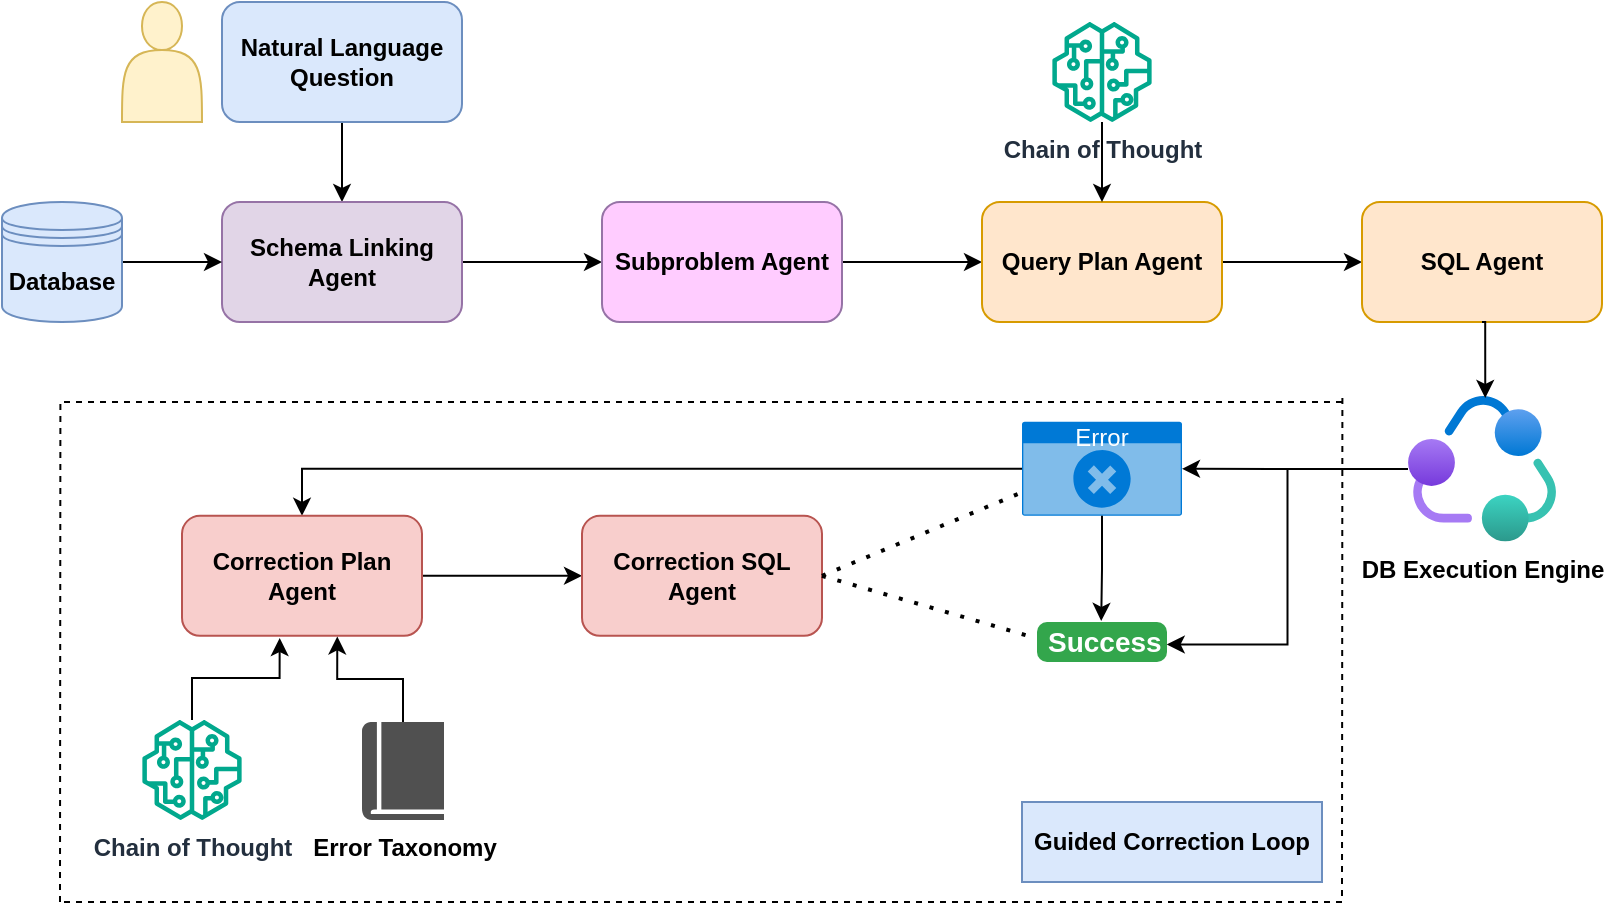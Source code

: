 <mxfile version="28.1.1">
  <diagram name="Architecture Diagram" id="Ko6IWJUo00foTR1ypbKW">
    <mxGraphModel dx="1042" dy="527" grid="1" gridSize="10" guides="1" tooltips="1" connect="1" arrows="1" fold="1" page="1" pageScale="1" pageWidth="1654" pageHeight="1169" math="0" shadow="0">
      <root>
        <mxCell id="0" />
        <mxCell id="1" parent="0" />
        <mxCell id="P8z0yF2TY8jVJ0Mt92xy-21" value="" style="shape=actor;whiteSpace=wrap;html=1;fillColor=#fff2cc;strokeColor=#d6b656;" parent="1" vertex="1">
          <mxGeometry x="70" y="60" width="40" height="60" as="geometry" />
        </mxCell>
        <mxCell id="9OZEVoF2wYFrkOPVRweP-17" style="edgeStyle=orthogonalEdgeStyle;rounded=0;orthogonalLoop=1;jettySize=auto;html=1;exitX=0.5;exitY=1;exitDx=0;exitDy=0;entryX=0.5;entryY=0;entryDx=0;entryDy=0;" edge="1" parent="1" source="P8z0yF2TY8jVJ0Mt92xy-22" target="9OZEVoF2wYFrkOPVRweP-1">
          <mxGeometry relative="1" as="geometry" />
        </mxCell>
        <mxCell id="P8z0yF2TY8jVJ0Mt92xy-22" value="&lt;div&gt;&lt;b&gt;Natural Language Question&lt;/b&gt;&lt;/div&gt;" style="rounded=1;whiteSpace=wrap;html=1;fillColor=#dae8fc;strokeColor=#6c8ebf;" parent="1" vertex="1">
          <mxGeometry x="120" y="60" width="120" height="60" as="geometry" />
        </mxCell>
        <mxCell id="9OZEVoF2wYFrkOPVRweP-19" style="edgeStyle=orthogonalEdgeStyle;rounded=0;orthogonalLoop=1;jettySize=auto;html=1;exitX=1;exitY=0.5;exitDx=0;exitDy=0;entryX=0;entryY=0.5;entryDx=0;entryDy=0;" edge="1" parent="1" source="9OZEVoF2wYFrkOPVRweP-1" target="9OZEVoF2wYFrkOPVRweP-3">
          <mxGeometry relative="1" as="geometry" />
        </mxCell>
        <mxCell id="9OZEVoF2wYFrkOPVRweP-1" value="&lt;b&gt;Schema Linking Agent&lt;/b&gt;" style="rounded=1;whiteSpace=wrap;html=1;fillColor=#e1d5e7;strokeColor=#9673a6;" vertex="1" parent="1">
          <mxGeometry x="120" y="160" width="120" height="60" as="geometry" />
        </mxCell>
        <mxCell id="9OZEVoF2wYFrkOPVRweP-18" style="edgeStyle=orthogonalEdgeStyle;rounded=0;orthogonalLoop=1;jettySize=auto;html=1;exitX=1;exitY=0.5;exitDx=0;exitDy=0;entryX=0;entryY=0.5;entryDx=0;entryDy=0;" edge="1" parent="1" source="9OZEVoF2wYFrkOPVRweP-2" target="9OZEVoF2wYFrkOPVRweP-1">
          <mxGeometry relative="1" as="geometry" />
        </mxCell>
        <mxCell id="9OZEVoF2wYFrkOPVRweP-2" value="&lt;b&gt;Database&lt;/b&gt;" style="shape=datastore;whiteSpace=wrap;html=1;fillColor=#dae8fc;strokeColor=#6c8ebf;" vertex="1" parent="1">
          <mxGeometry x="10" y="160" width="60" height="60" as="geometry" />
        </mxCell>
        <mxCell id="9OZEVoF2wYFrkOPVRweP-20" style="edgeStyle=orthogonalEdgeStyle;rounded=0;orthogonalLoop=1;jettySize=auto;html=1;exitX=1;exitY=0.5;exitDx=0;exitDy=0;" edge="1" parent="1" source="9OZEVoF2wYFrkOPVRweP-3" target="9OZEVoF2wYFrkOPVRweP-4">
          <mxGeometry relative="1" as="geometry" />
        </mxCell>
        <mxCell id="9OZEVoF2wYFrkOPVRweP-3" value="&lt;b&gt;Subproblem Agent&lt;/b&gt;" style="rounded=1;whiteSpace=wrap;html=1;fillColor=#FFCCFF;strokeColor=#9673a6;" vertex="1" parent="1">
          <mxGeometry x="310" y="160" width="120" height="60" as="geometry" />
        </mxCell>
        <mxCell id="9OZEVoF2wYFrkOPVRweP-21" style="edgeStyle=orthogonalEdgeStyle;rounded=0;orthogonalLoop=1;jettySize=auto;html=1;exitX=1;exitY=0.5;exitDx=0;exitDy=0;entryX=0;entryY=0.5;entryDx=0;entryDy=0;" edge="1" parent="1" source="9OZEVoF2wYFrkOPVRweP-4" target="9OZEVoF2wYFrkOPVRweP-6">
          <mxGeometry relative="1" as="geometry" />
        </mxCell>
        <mxCell id="9OZEVoF2wYFrkOPVRweP-4" value="&lt;b&gt;Query Plan Agent&lt;/b&gt;" style="rounded=1;whiteSpace=wrap;html=1;fillColor=#ffe6cc;strokeColor=#d79b00;" vertex="1" parent="1">
          <mxGeometry x="500" y="160" width="120" height="60" as="geometry" />
        </mxCell>
        <mxCell id="9OZEVoF2wYFrkOPVRweP-22" style="edgeStyle=orthogonalEdgeStyle;rounded=0;orthogonalLoop=1;jettySize=auto;html=1;entryX=0.5;entryY=0;entryDx=0;entryDy=0;" edge="1" parent="1" source="9OZEVoF2wYFrkOPVRweP-5" target="9OZEVoF2wYFrkOPVRweP-4">
          <mxGeometry relative="1" as="geometry" />
        </mxCell>
        <mxCell id="9OZEVoF2wYFrkOPVRweP-5" value="&lt;b&gt;Chain of Thought&lt;/b&gt;" style="sketch=0;outlineConnect=0;fontColor=#232F3E;gradientColor=none;fillColor=#01A88D;strokeColor=none;dashed=0;verticalLabelPosition=bottom;verticalAlign=top;align=center;html=1;fontSize=12;fontStyle=0;aspect=fixed;pointerEvents=1;shape=mxgraph.aws4.sagemaker_model;" vertex="1" parent="1">
          <mxGeometry x="535" y="70" width="50" height="50" as="geometry" />
        </mxCell>
        <mxCell id="9OZEVoF2wYFrkOPVRweP-6" value="&lt;b&gt;SQL Agent&lt;/b&gt;" style="rounded=1;whiteSpace=wrap;html=1;fillColor=#ffe6cc;strokeColor=#d79b00;" vertex="1" parent="1">
          <mxGeometry x="690" y="160" width="120" height="60" as="geometry" />
        </mxCell>
        <mxCell id="9OZEVoF2wYFrkOPVRweP-7" value="&lt;b&gt;DB Execution Engine&lt;/b&gt;" style="image;aspect=fixed;html=1;points=[];align=center;fontSize=12;image=img/lib/azure2/azure_ecosystem/Collaborative_Service.svg;" vertex="1" parent="1">
          <mxGeometry x="713" y="257.05" width="74" height="72.69" as="geometry" />
        </mxCell>
        <mxCell id="9OZEVoF2wYFrkOPVRweP-8" value="Success" style="html=1;shadow=0;dashed=0;shape=mxgraph.bootstrap.rrect;rSize=5;strokeColor=none;strokeWidth=1;fillColor=#33A64C;fontColor=#FFFFFF;whiteSpace=wrap;align=left;verticalAlign=middle;spacingLeft=0;fontStyle=1;fontSize=14;spacing=5;" vertex="1" parent="1">
          <mxGeometry x="527.5" y="370" width="65" height="20" as="geometry" />
        </mxCell>
        <mxCell id="9OZEVoF2wYFrkOPVRweP-27" style="edgeStyle=orthogonalEdgeStyle;rounded=0;orthogonalLoop=1;jettySize=auto;html=1;exitX=0;exitY=0.5;exitDx=0;exitDy=0;exitPerimeter=0;entryX=0.5;entryY=0;entryDx=0;entryDy=0;" edge="1" parent="1" source="9OZEVoF2wYFrkOPVRweP-11" target="9OZEVoF2wYFrkOPVRweP-12">
          <mxGeometry relative="1" as="geometry" />
        </mxCell>
        <mxCell id="9OZEVoF2wYFrkOPVRweP-11" value="Error" style="html=1;whiteSpace=wrap;strokeColor=none;fillColor=#0079D6;labelPosition=center;verticalLabelPosition=middle;verticalAlign=top;align=center;fontSize=12;outlineConnect=0;spacingTop=-6;fontColor=#FFFFFF;sketch=0;shape=mxgraph.sitemap.error;" vertex="1" parent="1">
          <mxGeometry x="520" y="269.87" width="80" height="47.05" as="geometry" />
        </mxCell>
        <mxCell id="9OZEVoF2wYFrkOPVRweP-25" style="edgeStyle=orthogonalEdgeStyle;rounded=0;orthogonalLoop=1;jettySize=auto;html=1;exitX=1;exitY=0.5;exitDx=0;exitDy=0;entryX=0;entryY=0.5;entryDx=0;entryDy=0;" edge="1" parent="1" source="9OZEVoF2wYFrkOPVRweP-12" target="9OZEVoF2wYFrkOPVRweP-13">
          <mxGeometry relative="1" as="geometry" />
        </mxCell>
        <mxCell id="9OZEVoF2wYFrkOPVRweP-12" value="&lt;b&gt;Correction Plan Agent&lt;/b&gt;" style="rounded=1;whiteSpace=wrap;html=1;fillColor=#f8cecc;strokeColor=#b85450;" vertex="1" parent="1">
          <mxGeometry x="100" y="316.92" width="120" height="60" as="geometry" />
        </mxCell>
        <mxCell id="9OZEVoF2wYFrkOPVRweP-13" value="&lt;b&gt;Correction SQL Agent&lt;/b&gt;" style="rounded=1;whiteSpace=wrap;html=1;fillColor=#f8cecc;strokeColor=#b85450;" vertex="1" parent="1">
          <mxGeometry x="300" y="316.92" width="120" height="60" as="geometry" />
        </mxCell>
        <mxCell id="9OZEVoF2wYFrkOPVRweP-14" value="&lt;b&gt;Chain of Thought&lt;/b&gt;" style="sketch=0;outlineConnect=0;fontColor=#232F3E;gradientColor=none;fillColor=#01A88D;strokeColor=none;dashed=0;verticalLabelPosition=bottom;verticalAlign=top;align=center;html=1;fontSize=12;fontStyle=0;aspect=fixed;pointerEvents=1;shape=mxgraph.aws4.sagemaker_model;" vertex="1" parent="1">
          <mxGeometry x="80" y="419" width="50" height="50" as="geometry" />
        </mxCell>
        <mxCell id="9OZEVoF2wYFrkOPVRweP-24" style="edgeStyle=orthogonalEdgeStyle;rounded=0;orthogonalLoop=1;jettySize=auto;html=1;entryX=0.647;entryY=1.005;entryDx=0;entryDy=0;entryPerimeter=0;" edge="1" parent="1" source="9OZEVoF2wYFrkOPVRweP-16" target="9OZEVoF2wYFrkOPVRweP-12">
          <mxGeometry relative="1" as="geometry" />
        </mxCell>
        <mxCell id="9OZEVoF2wYFrkOPVRweP-16" value="&lt;b&gt;Error Taxonomy&lt;/b&gt;" style="sketch=0;pointerEvents=1;shadow=0;dashed=0;html=1;strokeColor=none;fillColor=#505050;labelPosition=center;verticalLabelPosition=bottom;verticalAlign=top;outlineConnect=0;align=center;shape=mxgraph.office.concepts.book_journal;" vertex="1" parent="1">
          <mxGeometry x="190" y="420" width="41" height="49" as="geometry" />
        </mxCell>
        <mxCell id="9OZEVoF2wYFrkOPVRweP-28" style="edgeStyle=orthogonalEdgeStyle;rounded=0;orthogonalLoop=1;jettySize=auto;html=1;entryX=1;entryY=0.5;entryDx=0;entryDy=0;entryPerimeter=0;" edge="1" parent="1" source="9OZEVoF2wYFrkOPVRweP-7" target="9OZEVoF2wYFrkOPVRweP-11">
          <mxGeometry relative="1" as="geometry" />
        </mxCell>
        <mxCell id="9OZEVoF2wYFrkOPVRweP-29" style="edgeStyle=orthogonalEdgeStyle;rounded=0;orthogonalLoop=1;jettySize=auto;html=1;exitX=0.5;exitY=1;exitDx=0;exitDy=0;entryX=0.522;entryY=0.013;entryDx=0;entryDy=0;entryPerimeter=0;" edge="1" parent="1" source="9OZEVoF2wYFrkOPVRweP-6" target="9OZEVoF2wYFrkOPVRweP-7">
          <mxGeometry relative="1" as="geometry" />
        </mxCell>
        <mxCell id="9OZEVoF2wYFrkOPVRweP-30" style="edgeStyle=orthogonalEdgeStyle;rounded=0;orthogonalLoop=1;jettySize=auto;html=1;exitX=0.5;exitY=1;exitDx=0;exitDy=0;exitPerimeter=0;entryX=0.494;entryY=-0.026;entryDx=0;entryDy=0;entryPerimeter=0;" edge="1" parent="1" source="9OZEVoF2wYFrkOPVRweP-11" target="9OZEVoF2wYFrkOPVRweP-8">
          <mxGeometry relative="1" as="geometry" />
        </mxCell>
        <mxCell id="9OZEVoF2wYFrkOPVRweP-31" value="" style="endArrow=none;dashed=1;html=1;dashPattern=1 3;strokeWidth=2;rounded=0;entryX=0;entryY=0.75;entryDx=0;entryDy=0;entryPerimeter=0;exitX=1;exitY=0.5;exitDx=0;exitDy=0;" edge="1" parent="1" source="9OZEVoF2wYFrkOPVRweP-13" target="9OZEVoF2wYFrkOPVRweP-11">
          <mxGeometry width="50" height="50" relative="1" as="geometry">
            <mxPoint x="440" y="320" as="sourcePoint" />
            <mxPoint x="490" y="270" as="targetPoint" />
          </mxGeometry>
        </mxCell>
        <mxCell id="9OZEVoF2wYFrkOPVRweP-32" value="" style="endArrow=none;dashed=1;html=1;dashPattern=1 3;strokeWidth=2;rounded=0;entryX=-0.011;entryY=0.4;entryDx=0;entryDy=0;entryPerimeter=0;exitX=1;exitY=0.5;exitDx=0;exitDy=0;" edge="1" parent="1" source="9OZEVoF2wYFrkOPVRweP-13" target="9OZEVoF2wYFrkOPVRweP-8">
          <mxGeometry width="50" height="50" relative="1" as="geometry">
            <mxPoint x="440" y="320" as="sourcePoint" />
            <mxPoint x="490" y="270" as="targetPoint" />
          </mxGeometry>
        </mxCell>
        <mxCell id="9OZEVoF2wYFrkOPVRweP-33" value="" style="endArrow=none;dashed=1;html=1;rounded=0;" edge="1" parent="1">
          <mxGeometry width="50" height="50" relative="1" as="geometry">
            <mxPoint x="680" y="260" as="sourcePoint" />
            <mxPoint x="40" y="260" as="targetPoint" />
          </mxGeometry>
        </mxCell>
        <mxCell id="9OZEVoF2wYFrkOPVRweP-34" value="" style="endArrow=none;dashed=1;html=1;rounded=0;" edge="1" parent="1">
          <mxGeometry width="50" height="50" relative="1" as="geometry">
            <mxPoint x="680" y="510" as="sourcePoint" />
            <mxPoint x="40" y="510" as="targetPoint" />
          </mxGeometry>
        </mxCell>
        <mxCell id="9OZEVoF2wYFrkOPVRweP-35" value="" style="endArrow=none;dashed=1;html=1;rounded=0;" edge="1" parent="1">
          <mxGeometry width="50" height="50" relative="1" as="geometry">
            <mxPoint x="39" y="510" as="sourcePoint" />
            <mxPoint x="39.2" y="260" as="targetPoint" />
          </mxGeometry>
        </mxCell>
        <mxCell id="9OZEVoF2wYFrkOPVRweP-36" value="" style="endArrow=none;dashed=1;html=1;rounded=0;" edge="1" parent="1">
          <mxGeometry width="50" height="50" relative="1" as="geometry">
            <mxPoint x="680" y="507.05" as="sourcePoint" />
            <mxPoint x="680.2" y="257.05" as="targetPoint" />
          </mxGeometry>
        </mxCell>
        <mxCell id="9OZEVoF2wYFrkOPVRweP-37" value="&lt;b&gt;Guided Correction Loop&lt;/b&gt;" style="rounded=0;whiteSpace=wrap;html=1;fillColor=#dae8fc;strokeColor=#6c8ebf;" vertex="1" parent="1">
          <mxGeometry x="520" y="460" width="150" height="40" as="geometry" />
        </mxCell>
        <mxCell id="9OZEVoF2wYFrkOPVRweP-39" style="edgeStyle=orthogonalEdgeStyle;rounded=0;orthogonalLoop=1;jettySize=auto;html=1;entryX=0.407;entryY=1.018;entryDx=0;entryDy=0;entryPerimeter=0;" edge="1" parent="1" source="9OZEVoF2wYFrkOPVRweP-14" target="9OZEVoF2wYFrkOPVRweP-12">
          <mxGeometry relative="1" as="geometry" />
        </mxCell>
        <mxCell id="9OZEVoF2wYFrkOPVRweP-41" style="edgeStyle=orthogonalEdgeStyle;rounded=0;orthogonalLoop=1;jettySize=auto;html=1;entryX=0.998;entryY=0.56;entryDx=0;entryDy=0;entryPerimeter=0;" edge="1" parent="1" source="9OZEVoF2wYFrkOPVRweP-7" target="9OZEVoF2wYFrkOPVRweP-8">
          <mxGeometry relative="1" as="geometry" />
        </mxCell>
      </root>
    </mxGraphModel>
  </diagram>
</mxfile>

